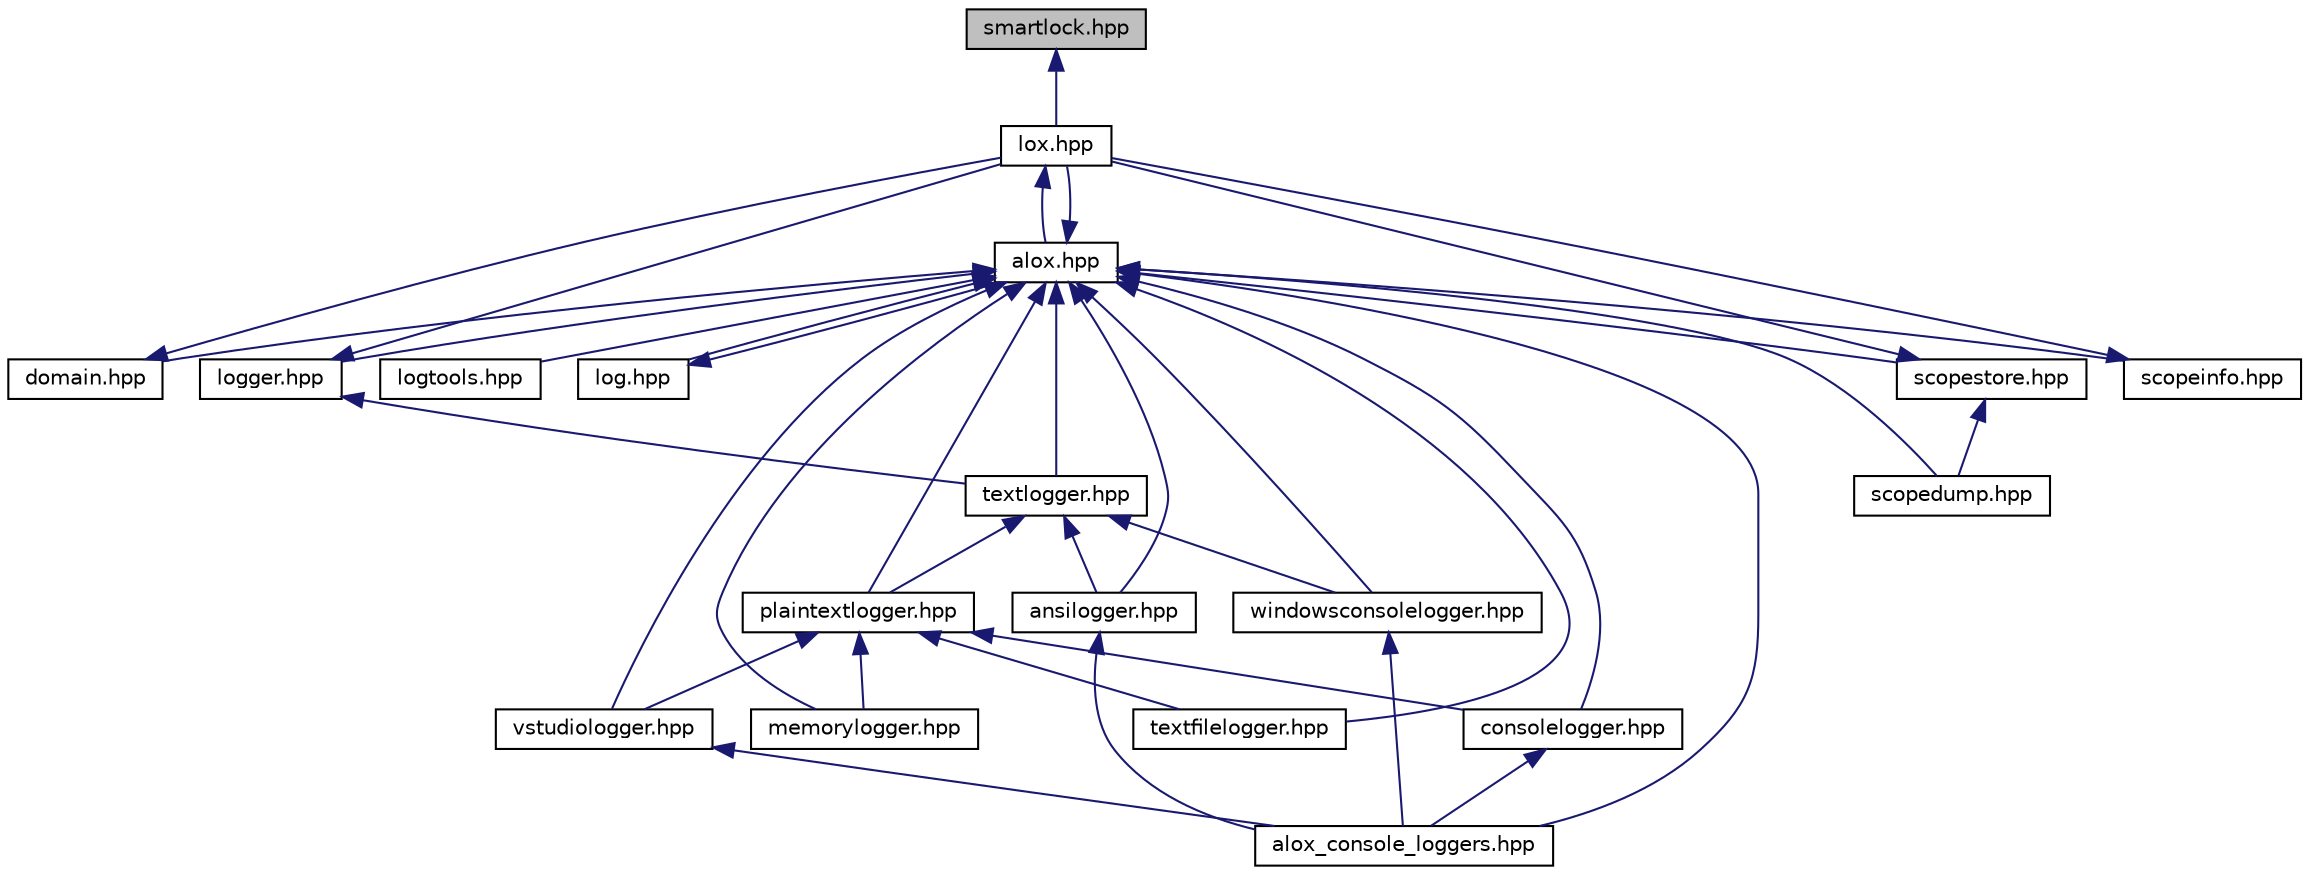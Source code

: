 digraph "smartlock.hpp"
{
  edge [fontname="Helvetica",fontsize="10",labelfontname="Helvetica",labelfontsize="10"];
  node [fontname="Helvetica",fontsize="10",shape=record];
  Node60 [label="smartlock.hpp",height=0.2,width=0.4,color="black", fillcolor="grey75", style="filled", fontcolor="black"];
  Node60 -> Node61 [dir="back",color="midnightblue",fontsize="10",style="solid",fontname="Helvetica"];
  Node61 [label="lox.hpp",height=0.2,width=0.4,color="black", fillcolor="white", style="filled",URL="$lox_8hpp.html"];
  Node61 -> Node62 [dir="back",color="midnightblue",fontsize="10",style="solid",fontname="Helvetica"];
  Node62 [label="alox.hpp",height=0.2,width=0.4,color="black", fillcolor="white", style="filled",URL="$alox_8hpp.html"];
  Node62 -> Node63 [dir="back",color="midnightblue",fontsize="10",style="solid",fontname="Helvetica"];
  Node63 [label="log.hpp",height=0.2,width=0.4,color="black", fillcolor="white", style="filled",URL="$log_8hpp.html"];
  Node63 -> Node62 [dir="back",color="midnightblue",fontsize="10",style="solid",fontname="Helvetica"];
  Node62 -> Node61 [dir="back",color="midnightblue",fontsize="10",style="solid",fontname="Helvetica"];
  Node62 -> Node64 [dir="back",color="midnightblue",fontsize="10",style="solid",fontname="Helvetica"];
  Node64 [label="alox_console_loggers.hpp",height=0.2,width=0.4,color="black", fillcolor="white", style="filled",URL="$alox__console__loggers_8hpp.html"];
  Node62 -> Node65 [dir="back",color="midnightblue",fontsize="10",style="solid",fontname="Helvetica"];
  Node65 [label="domain.hpp",height=0.2,width=0.4,color="black", fillcolor="white", style="filled",URL="$domain_8hpp.html"];
  Node65 -> Node61 [dir="back",color="midnightblue",fontsize="10",style="solid",fontname="Helvetica"];
  Node62 -> Node66 [dir="back",color="midnightblue",fontsize="10",style="solid",fontname="Helvetica"];
  Node66 [label="logger.hpp",height=0.2,width=0.4,color="black", fillcolor="white", style="filled",URL="$logger_8hpp.html"];
  Node66 -> Node61 [dir="back",color="midnightblue",fontsize="10",style="solid",fontname="Helvetica"];
  Node66 -> Node67 [dir="back",color="midnightblue",fontsize="10",style="solid",fontname="Helvetica"];
  Node67 [label="textlogger.hpp",height=0.2,width=0.4,color="black", fillcolor="white", style="filled",URL="$textlogger_8hpp.html"];
  Node67 -> Node68 [dir="back",color="midnightblue",fontsize="10",style="solid",fontname="Helvetica"];
  Node68 [label="plaintextlogger.hpp",height=0.2,width=0.4,color="black", fillcolor="white", style="filled",URL="$plaintextlogger_8hpp.html"];
  Node68 -> Node69 [dir="back",color="midnightblue",fontsize="10",style="solid",fontname="Helvetica"];
  Node69 [label="consolelogger.hpp",height=0.2,width=0.4,color="black", fillcolor="white", style="filled",URL="$consolelogger_8hpp.html"];
  Node69 -> Node64 [dir="back",color="midnightblue",fontsize="10",style="solid",fontname="Helvetica"];
  Node68 -> Node70 [dir="back",color="midnightblue",fontsize="10",style="solid",fontname="Helvetica"];
  Node70 [label="memorylogger.hpp",height=0.2,width=0.4,color="black", fillcolor="white", style="filled",URL="$memorylogger_8hpp.html"];
  Node68 -> Node71 [dir="back",color="midnightblue",fontsize="10",style="solid",fontname="Helvetica"];
  Node71 [label="textfilelogger.hpp",height=0.2,width=0.4,color="black", fillcolor="white", style="filled",URL="$textfilelogger_8hpp.html"];
  Node68 -> Node72 [dir="back",color="midnightblue",fontsize="10",style="solid",fontname="Helvetica"];
  Node72 [label="vstudiologger.hpp",height=0.2,width=0.4,color="black", fillcolor="white", style="filled",URL="$vstudiologger_8hpp.html"];
  Node72 -> Node64 [dir="back",color="midnightblue",fontsize="10",style="solid",fontname="Helvetica"];
  Node67 -> Node73 [dir="back",color="midnightblue",fontsize="10",style="solid",fontname="Helvetica"];
  Node73 [label="ansilogger.hpp",height=0.2,width=0.4,color="black", fillcolor="white", style="filled",URL="$ansilogger_8hpp.html"];
  Node73 -> Node64 [dir="back",color="midnightblue",fontsize="10",style="solid",fontname="Helvetica"];
  Node67 -> Node74 [dir="back",color="midnightblue",fontsize="10",style="solid",fontname="Helvetica"];
  Node74 [label="windowsconsolelogger.hpp",height=0.2,width=0.4,color="black", fillcolor="white", style="filled",URL="$windowsconsolelogger_8hpp.html"];
  Node74 -> Node64 [dir="back",color="midnightblue",fontsize="10",style="solid",fontname="Helvetica"];
  Node62 -> Node75 [dir="back",color="midnightblue",fontsize="10",style="solid",fontname="Helvetica"];
  Node75 [label="scopedump.hpp",height=0.2,width=0.4,color="black", fillcolor="white", style="filled",URL="$scopedump_8hpp.html"];
  Node62 -> Node76 [dir="back",color="midnightblue",fontsize="10",style="solid",fontname="Helvetica"];
  Node76 [label="scopestore.hpp",height=0.2,width=0.4,color="black", fillcolor="white", style="filled",URL="$scopestore_8hpp.html"];
  Node76 -> Node61 [dir="back",color="midnightblue",fontsize="10",style="solid",fontname="Helvetica"];
  Node76 -> Node75 [dir="back",color="midnightblue",fontsize="10",style="solid",fontname="Helvetica"];
  Node62 -> Node77 [dir="back",color="midnightblue",fontsize="10",style="solid",fontname="Helvetica"];
  Node77 [label="scopeinfo.hpp",height=0.2,width=0.4,color="black", fillcolor="white", style="filled",URL="$scopeinfo_8hpp.html"];
  Node77 -> Node61 [dir="back",color="midnightblue",fontsize="10",style="solid",fontname="Helvetica"];
  Node62 -> Node68 [dir="back",color="midnightblue",fontsize="10",style="solid",fontname="Helvetica"];
  Node62 -> Node67 [dir="back",color="midnightblue",fontsize="10",style="solid",fontname="Helvetica"];
  Node62 -> Node73 [dir="back",color="midnightblue",fontsize="10",style="solid",fontname="Helvetica"];
  Node62 -> Node69 [dir="back",color="midnightblue",fontsize="10",style="solid",fontname="Helvetica"];
  Node62 -> Node70 [dir="back",color="midnightblue",fontsize="10",style="solid",fontname="Helvetica"];
  Node62 -> Node71 [dir="back",color="midnightblue",fontsize="10",style="solid",fontname="Helvetica"];
  Node62 -> Node72 [dir="back",color="midnightblue",fontsize="10",style="solid",fontname="Helvetica"];
  Node62 -> Node74 [dir="back",color="midnightblue",fontsize="10",style="solid",fontname="Helvetica"];
  Node62 -> Node78 [dir="back",color="midnightblue",fontsize="10",style="solid",fontname="Helvetica"];
  Node78 [label="logtools.hpp",height=0.2,width=0.4,color="black", fillcolor="white", style="filled",URL="$logtools_8hpp.html"];
}
